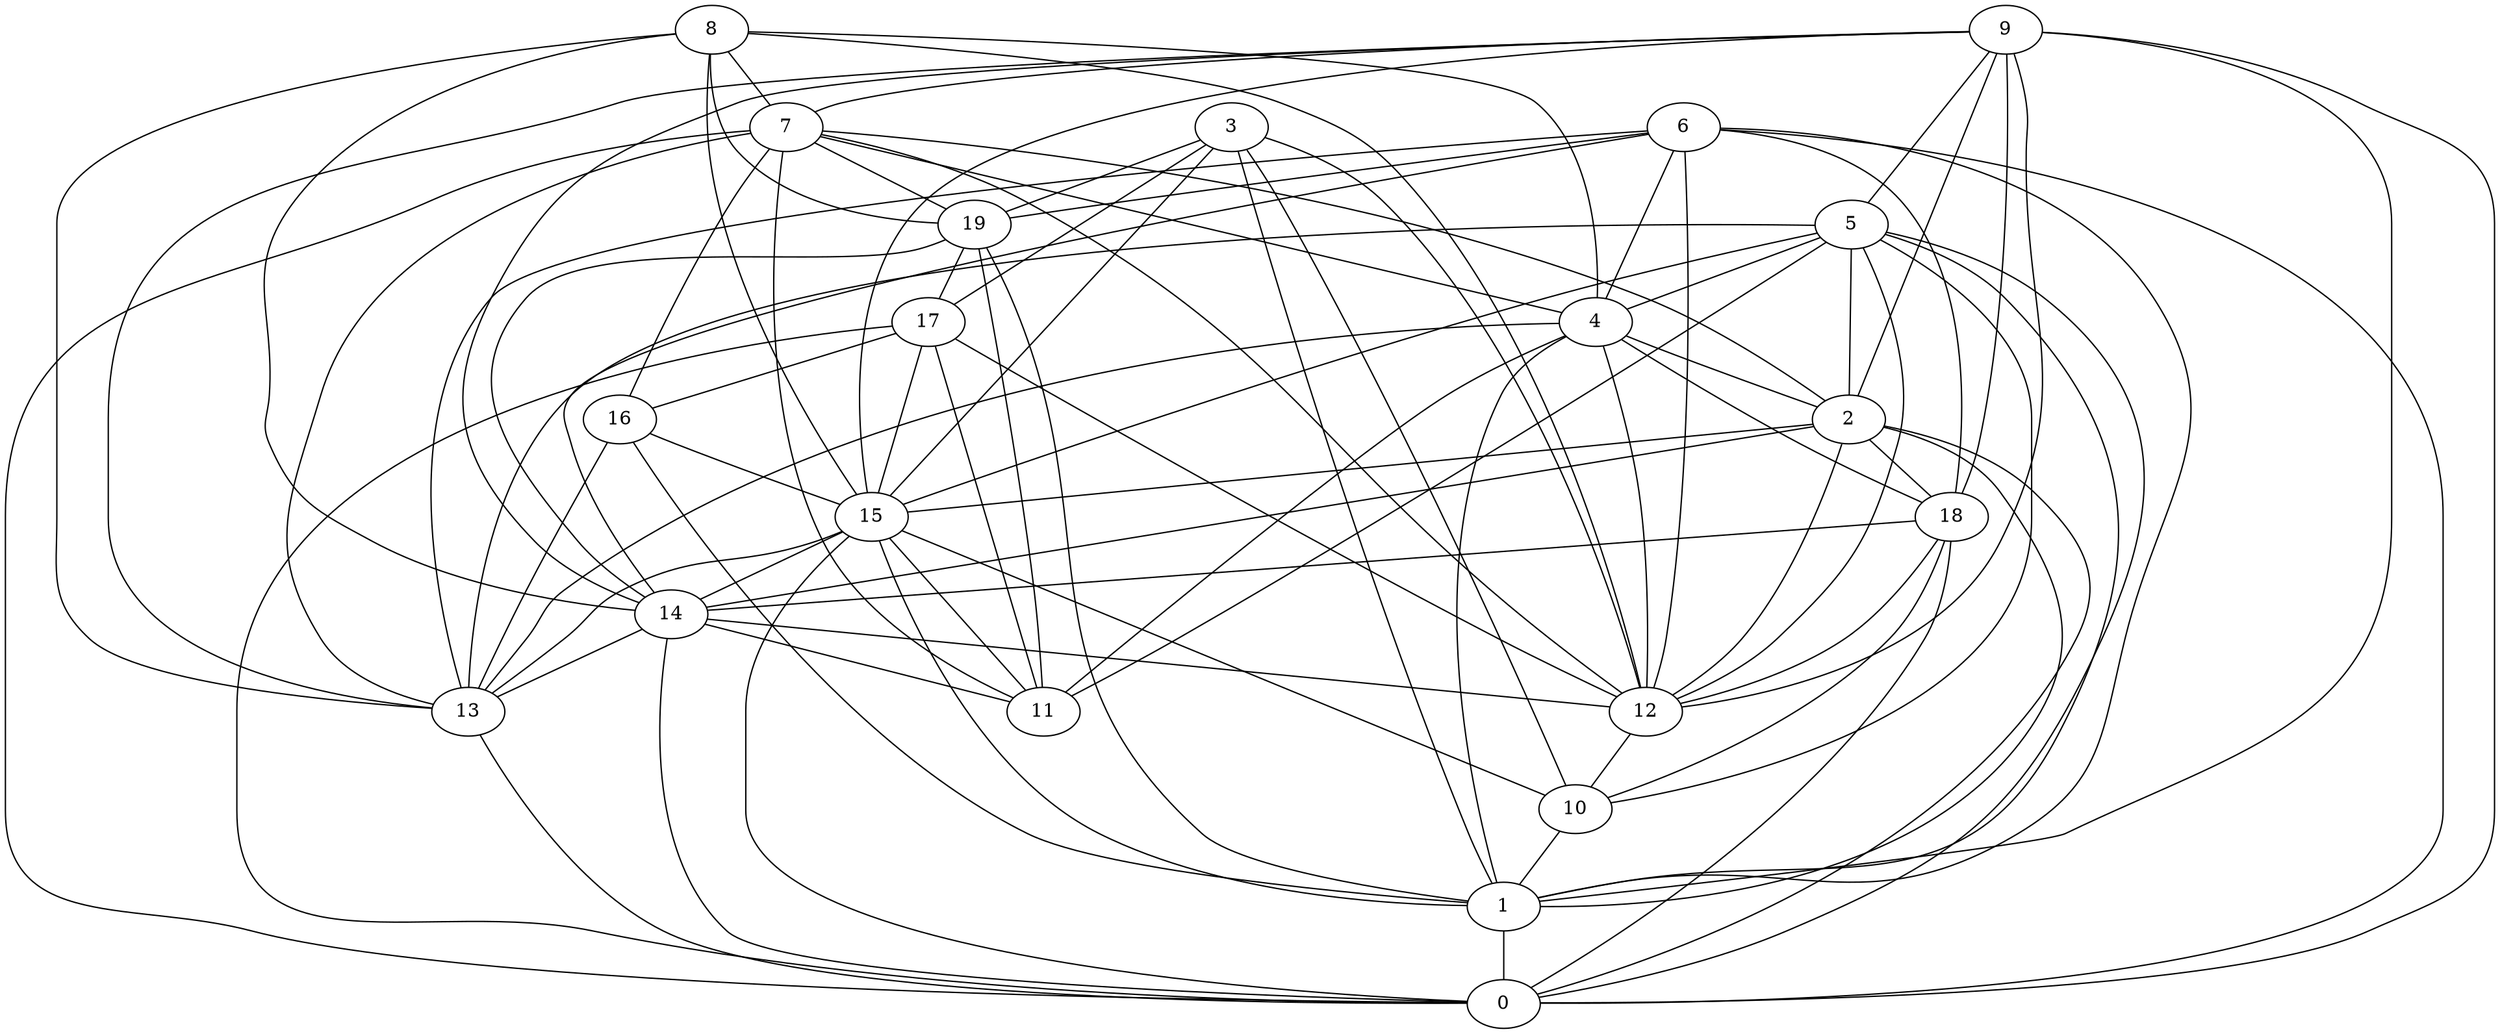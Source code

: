 digraph GG_graph {

subgraph G_graph {
edge [color = black]
"3" -> "17" [dir = none]
"3" -> "15" [dir = none]
"3" -> "10" [dir = none]
"3" -> "1" [dir = none]
"3" -> "12" [dir = none]
"16" -> "15" [dir = none]
"16" -> "1" [dir = none]
"16" -> "13" [dir = none]
"15" -> "1" [dir = none]
"15" -> "10" [dir = none]
"15" -> "14" [dir = none]
"13" -> "0" [dir = none]
"12" -> "10" [dir = none]
"5" -> "1" [dir = none]
"5" -> "10" [dir = none]
"5" -> "0" [dir = none]
"5" -> "15" [dir = none]
"5" -> "11" [dir = none]
"5" -> "13" [dir = none]
"9" -> "2" [dir = none]
"9" -> "5" [dir = none]
"9" -> "1" [dir = none]
"9" -> "13" [dir = none]
"9" -> "7" [dir = none]
"9" -> "15" [dir = none]
"1" -> "0" [dir = none]
"2" -> "1" [dir = none]
"2" -> "18" [dir = none]
"2" -> "0" [dir = none]
"2" -> "15" [dir = none]
"6" -> "12" [dir = none]
"6" -> "19" [dir = none]
"6" -> "1" [dir = none]
"6" -> "18" [dir = none]
"19" -> "11" [dir = none]
"19" -> "1" [dir = none]
"19" -> "17" [dir = none]
"19" -> "14" [dir = none]
"4" -> "11" [dir = none]
"4" -> "18" [dir = none]
"4" -> "1" [dir = none]
"4" -> "2" [dir = none]
"18" -> "12" [dir = none]
"18" -> "10" [dir = none]
"14" -> "12" [dir = none]
"14" -> "0" [dir = none]
"7" -> "0" [dir = none]
"7" -> "11" [dir = none]
"7" -> "16" [dir = none]
"7" -> "19" [dir = none]
"7" -> "2" [dir = none]
"17" -> "12" [dir = none]
"17" -> "15" [dir = none]
"17" -> "16" [dir = none]
"8" -> "14" [dir = none]
"8" -> "7" [dir = none]
"8" -> "12" [dir = none]
"3" -> "19" [dir = none]
"7" -> "12" [dir = none]
"9" -> "0" [dir = none]
"14" -> "11" [dir = none]
"9" -> "12" [dir = none]
"5" -> "4" [dir = none]
"17" -> "11" [dir = none]
"8" -> "19" [dir = none]
"18" -> "14" [dir = none]
"10" -> "1" [dir = none]
"5" -> "2" [dir = none]
"2" -> "12" [dir = none]
"7" -> "13" [dir = none]
"6" -> "4" [dir = none]
"5" -> "12" [dir = none]
"9" -> "18" [dir = none]
"6" -> "13" [dir = none]
"7" -> "4" [dir = none]
"8" -> "15" [dir = none]
"6" -> "0" [dir = none]
"18" -> "0" [dir = none]
"14" -> "13" [dir = none]
"4" -> "13" [dir = none]
"15" -> "13" [dir = none]
"6" -> "14" [dir = none]
"8" -> "4" [dir = none]
"4" -> "12" [dir = none]
"15" -> "11" [dir = none]
"9" -> "14" [dir = none]
"2" -> "14" [dir = none]
"17" -> "0" [dir = none]
"8" -> "13" [dir = none]
"15" -> "0" [dir = none]
}

}
